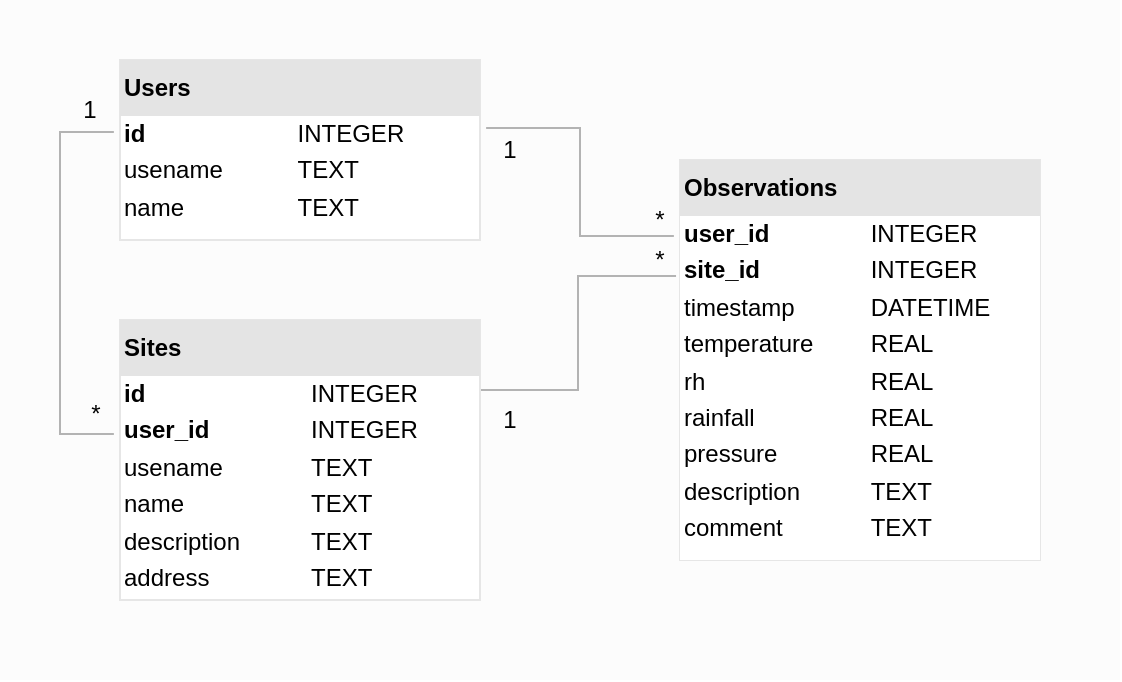 <mxfile version="12.9.11" type="device"><diagram id="PajlPFaqN8m3koCHvhDU" name="Page-1"><mxGraphModel dx="729" dy="621" grid="1" gridSize="10" guides="1" tooltips="1" connect="1" arrows="1" fold="1" page="1" pageScale="1" pageWidth="827" pageHeight="1169" math="0" shadow="0"><root><mxCell id="0"/><mxCell id="1" parent="0"/><mxCell id="69VXoJsZ8l0oo93He3et-15" value="" style="rounded=0;whiteSpace=wrap;html=1;strokeColor=none;fillColor=#FCFCFC;fontColor=#333333;" vertex="1" parent="1"><mxGeometry x="240" y="240" width="560" height="340" as="geometry"/></mxCell><mxCell id="69VXoJsZ8l0oo93He3et-14" style="edgeStyle=orthogonalEdgeStyle;rounded=0;orthogonalLoop=1;jettySize=auto;html=1;exitX=1.017;exitY=0.378;exitDx=0;exitDy=0;entryX=-0.017;entryY=0.19;entryDx=0;entryDy=0;entryPerimeter=0;exitPerimeter=0;endArrow=none;endFill=0;strokeColor=#B3B3B3;" edge="1" parent="1" source="69VXoJsZ8l0oo93He3et-2" target="69VXoJsZ8l0oo93He3et-10"><mxGeometry relative="1" as="geometry"/></mxCell><mxCell id="69VXoJsZ8l0oo93He3et-2" value="&lt;div style=&quot;box-sizing: border-box ; width: 100% ; background: rgb(228 , 228 , 228) none repeat scroll 0% 0% ; padding: 2px ; line-height: 200%&quot;&gt;&lt;b&gt;Users&lt;/b&gt;&lt;/div&gt;&lt;table style=&quot;width: 100% ; font-size: 1em&quot; cellspacing=&quot;0&quot; cellpadding=&quot;2&quot; align=&quot;right&quot;&gt;&lt;tbody&gt;&lt;tr&gt;&lt;td&gt;&lt;b&gt;id&lt;/b&gt;&lt;/td&gt;&lt;td&gt;INTEGER&lt;br&gt;&lt;/td&gt;&lt;/tr&gt;&lt;tr&gt;&lt;td&gt;usename&lt;br&gt;&lt;/td&gt;&lt;td&gt;TEXT&lt;br&gt;&lt;/td&gt;&lt;/tr&gt;&lt;tr&gt;&lt;td&gt;name&lt;/td&gt;&lt;td&gt;TEXT&lt;/td&gt;&lt;/tr&gt;&lt;tr&gt;&lt;td&gt;&lt;br&gt;&lt;/td&gt;&lt;td&gt;&lt;br&gt;&lt;/td&gt;&lt;/tr&gt;&lt;/tbody&gt;&lt;/table&gt;" style="verticalAlign=top;align=left;overflow=fill;html=1;strokeColor=#E6E6E6;spacingTop=-1;" vertex="1" parent="1"><mxGeometry x="300" y="270" width="180" height="90" as="geometry"/></mxCell><mxCell id="69VXoJsZ8l0oo93He3et-13" style="edgeStyle=elbowEdgeStyle;rounded=0;orthogonalLoop=1;jettySize=auto;html=1;exitX=1;exitY=0.25;exitDx=0;exitDy=0;entryX=-0.011;entryY=0.29;entryDx=0;entryDy=0;entryPerimeter=0;endArrow=none;endFill=0;jumpStyle=none;jumpSize=6;strokeColor=#B3B3B3;" edge="1" parent="1" source="69VXoJsZ8l0oo93He3et-7" target="69VXoJsZ8l0oo93He3et-10"><mxGeometry relative="1" as="geometry"><mxPoint x="569" y="390" as="targetPoint"/></mxGeometry></mxCell><mxCell id="69VXoJsZ8l0oo93He3et-17" style="edgeStyle=elbowEdgeStyle;rounded=0;jumpStyle=none;jumpSize=6;orthogonalLoop=1;jettySize=auto;elbow=vertical;html=1;exitX=-0.017;exitY=0.407;exitDx=0;exitDy=0;entryX=-0.017;entryY=0.4;entryDx=0;entryDy=0;entryPerimeter=0;endArrow=none;endFill=0;strokeColor=#B3B3B3;exitPerimeter=0;" edge="1" parent="1" source="69VXoJsZ8l0oo93He3et-7" target="69VXoJsZ8l0oo93He3et-2"><mxGeometry relative="1" as="geometry"><Array as="points"><mxPoint x="270" y="450"/><mxPoint x="270" y="380"/></Array></mxGeometry></mxCell><mxCell id="69VXoJsZ8l0oo93He3et-7" value="&lt;div style=&quot;box-sizing: border-box ; width: 100% ; background: rgb(228 , 228 , 228) none repeat scroll 0% 0% ; padding: 2px ; line-height: 200%&quot;&gt;&lt;b&gt;Sites&lt;/b&gt;&lt;/div&gt;&lt;table style=&quot;width: 100% ; font-size: 1em&quot; cellspacing=&quot;0&quot; cellpadding=&quot;2&quot;&gt;&lt;tbody&gt;&lt;tr&gt;&lt;td&gt;&lt;b&gt;id&lt;/b&gt;&lt;/td&gt;&lt;td&gt;INTEGER&lt;br&gt;&lt;/td&gt;&lt;/tr&gt;&lt;tr&gt;&lt;td&gt;&lt;b&gt;user_id&lt;/b&gt;&lt;br&gt;&lt;/td&gt;&lt;td&gt;INTEGER&lt;br&gt;&lt;/td&gt;&lt;/tr&gt;&lt;tr&gt;&lt;td&gt;usename&lt;br&gt;&lt;/td&gt;&lt;td&gt;TEXT&lt;br&gt;&lt;/td&gt;&lt;/tr&gt;&lt;tr&gt;&lt;td&gt;name&lt;/td&gt;&lt;td&gt;TEXT&lt;/td&gt;&lt;/tr&gt;&lt;tr&gt;&lt;td&gt;description&lt;br&gt;&lt;/td&gt;&lt;td&gt;TEXT&lt;br&gt;&lt;/td&gt;&lt;/tr&gt;&lt;tr&gt;&lt;td&gt;address&lt;br&gt;&lt;/td&gt;&lt;td&gt;TEXT&lt;/td&gt;&lt;/tr&gt;&lt;tr&gt;&lt;td&gt;&lt;br&gt;&lt;/td&gt;&lt;td&gt;&lt;br&gt;&lt;/td&gt;&lt;/tr&gt;&lt;tr&gt;&lt;td&gt;&lt;br&gt;&lt;/td&gt;&lt;td&gt;&lt;br&gt;&lt;/td&gt;&lt;/tr&gt;&lt;/tbody&gt;&lt;/table&gt;" style="verticalAlign=top;align=left;overflow=fill;html=1;strokeColor=#E6E6E6;" vertex="1" parent="1"><mxGeometry x="300" y="400" width="180" height="140" as="geometry"/></mxCell><mxCell id="69VXoJsZ8l0oo93He3et-10" value="&lt;div style=&quot;box-sizing: border-box ; width: 100% ; background: rgb(228 , 228 , 228) none repeat scroll 0% 0% ; padding: 2px ; line-height: 200%&quot;&gt;&lt;b&gt;Observations&lt;/b&gt;&lt;/div&gt;&lt;table style=&quot;width: 100% ; font-size: 1em ; background-color: rgb(255 , 255 , 255)&quot; cellspacing=&quot;0&quot; cellpadding=&quot;2&quot;&gt;&lt;tbody&gt;&lt;tr&gt;&lt;td&gt;&lt;b&gt;user_id&lt;/b&gt;&lt;br&gt;&lt;/td&gt;&lt;td&gt;INTEGER&lt;br&gt;&lt;/td&gt;&lt;/tr&gt;&lt;tr&gt;&lt;td&gt;&lt;b&gt;site_id&lt;/b&gt;&lt;br&gt;&lt;/td&gt;&lt;td&gt;INTEGER&lt;br&gt;&lt;/td&gt;&lt;/tr&gt;&lt;tr&gt;&lt;td&gt;timestamp&lt;/td&gt;&lt;td&gt;DATETIME&lt;/td&gt;&lt;/tr&gt;&lt;tr&gt;&lt;td&gt;temperature&lt;br&gt;&lt;/td&gt;&lt;td&gt;REAL&lt;br&gt;&lt;/td&gt;&lt;/tr&gt;&lt;tr&gt;&lt;td&gt;rh&lt;br&gt;&lt;/td&gt;&lt;td&gt;REAL&lt;/td&gt;&lt;/tr&gt;&lt;tr&gt;&lt;td&gt;rainfall&lt;br&gt;&lt;/td&gt;&lt;td&gt;REAL&lt;br&gt;&lt;/td&gt;&lt;/tr&gt;&lt;tr&gt;&lt;td&gt;pressure&lt;br&gt;&lt;/td&gt;&lt;td&gt;REAL&lt;br&gt;&lt;/td&gt;&lt;/tr&gt;&lt;tr&gt;&lt;td&gt;description&lt;br&gt;&lt;/td&gt;&lt;td&gt;TEXT&lt;br&gt;&lt;/td&gt;&lt;/tr&gt;&lt;tr&gt;&lt;td&gt;comment&lt;br&gt;&lt;/td&gt;&lt;td&gt;TEXT&lt;br&gt;&lt;/td&gt;&lt;/tr&gt;&lt;tr&gt;&lt;td&gt;&lt;br&gt;&lt;/td&gt;&lt;td&gt;&lt;br&gt;&lt;/td&gt;&lt;/tr&gt;&lt;/tbody&gt;&lt;/table&gt;" style="verticalAlign=top;align=left;overflow=fill;html=1;spacingTop=2;spacingLeft=0;spacing=2;strokeColor=#E6E6E6;" vertex="1" parent="1"><mxGeometry x="580" y="320" width="180" height="200" as="geometry"/></mxCell><mxCell id="69VXoJsZ8l0oo93He3et-18" value="*" style="text;html=1;strokeColor=none;fillColor=none;align=center;verticalAlign=middle;whiteSpace=wrap;rounded=0;" vertex="1" parent="1"><mxGeometry x="550" y="360" width="40" height="20" as="geometry"/></mxCell><mxCell id="69VXoJsZ8l0oo93He3et-19" value="*" style="text;html=1;strokeColor=none;fillColor=none;align=center;verticalAlign=middle;whiteSpace=wrap;rounded=0;" vertex="1" parent="1"><mxGeometry x="550" y="340" width="40" height="20" as="geometry"/></mxCell><mxCell id="69VXoJsZ8l0oo93He3et-20" value="1" style="text;html=1;strokeColor=none;fillColor=none;align=center;verticalAlign=middle;whiteSpace=wrap;rounded=0;" vertex="1" parent="1"><mxGeometry x="470" y="440" width="50" height="20" as="geometry"/></mxCell><mxCell id="69VXoJsZ8l0oo93He3et-21" value="1" style="text;html=1;strokeColor=none;fillColor=none;align=center;verticalAlign=middle;whiteSpace=wrap;rounded=0;" vertex="1" parent="1"><mxGeometry x="470" y="305" width="50" height="20" as="geometry"/></mxCell><mxCell id="69VXoJsZ8l0oo93He3et-22" value="1" style="text;html=1;strokeColor=none;fillColor=none;align=center;verticalAlign=middle;whiteSpace=wrap;rounded=0;" vertex="1" parent="1"><mxGeometry x="260" y="285" width="50" height="20" as="geometry"/></mxCell><mxCell id="69VXoJsZ8l0oo93He3et-23" value="*" style="text;html=1;strokeColor=none;fillColor=none;align=center;verticalAlign=middle;whiteSpace=wrap;rounded=0;" vertex="1" parent="1"><mxGeometry x="268" y="437" width="40" height="20" as="geometry"/></mxCell></root></mxGraphModel></diagram></mxfile>